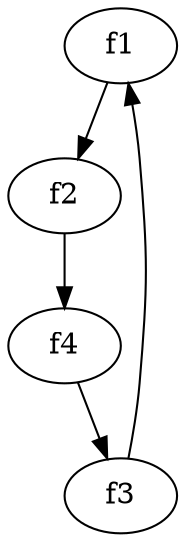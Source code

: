 strict digraph  {
f1;
f2;
f3;
f4;
f1 -> f2  [weight=2];
f2 -> f4  [weight=2];
f3 -> f1  [weight=2];
f4 -> f3  [weight=2];
}
